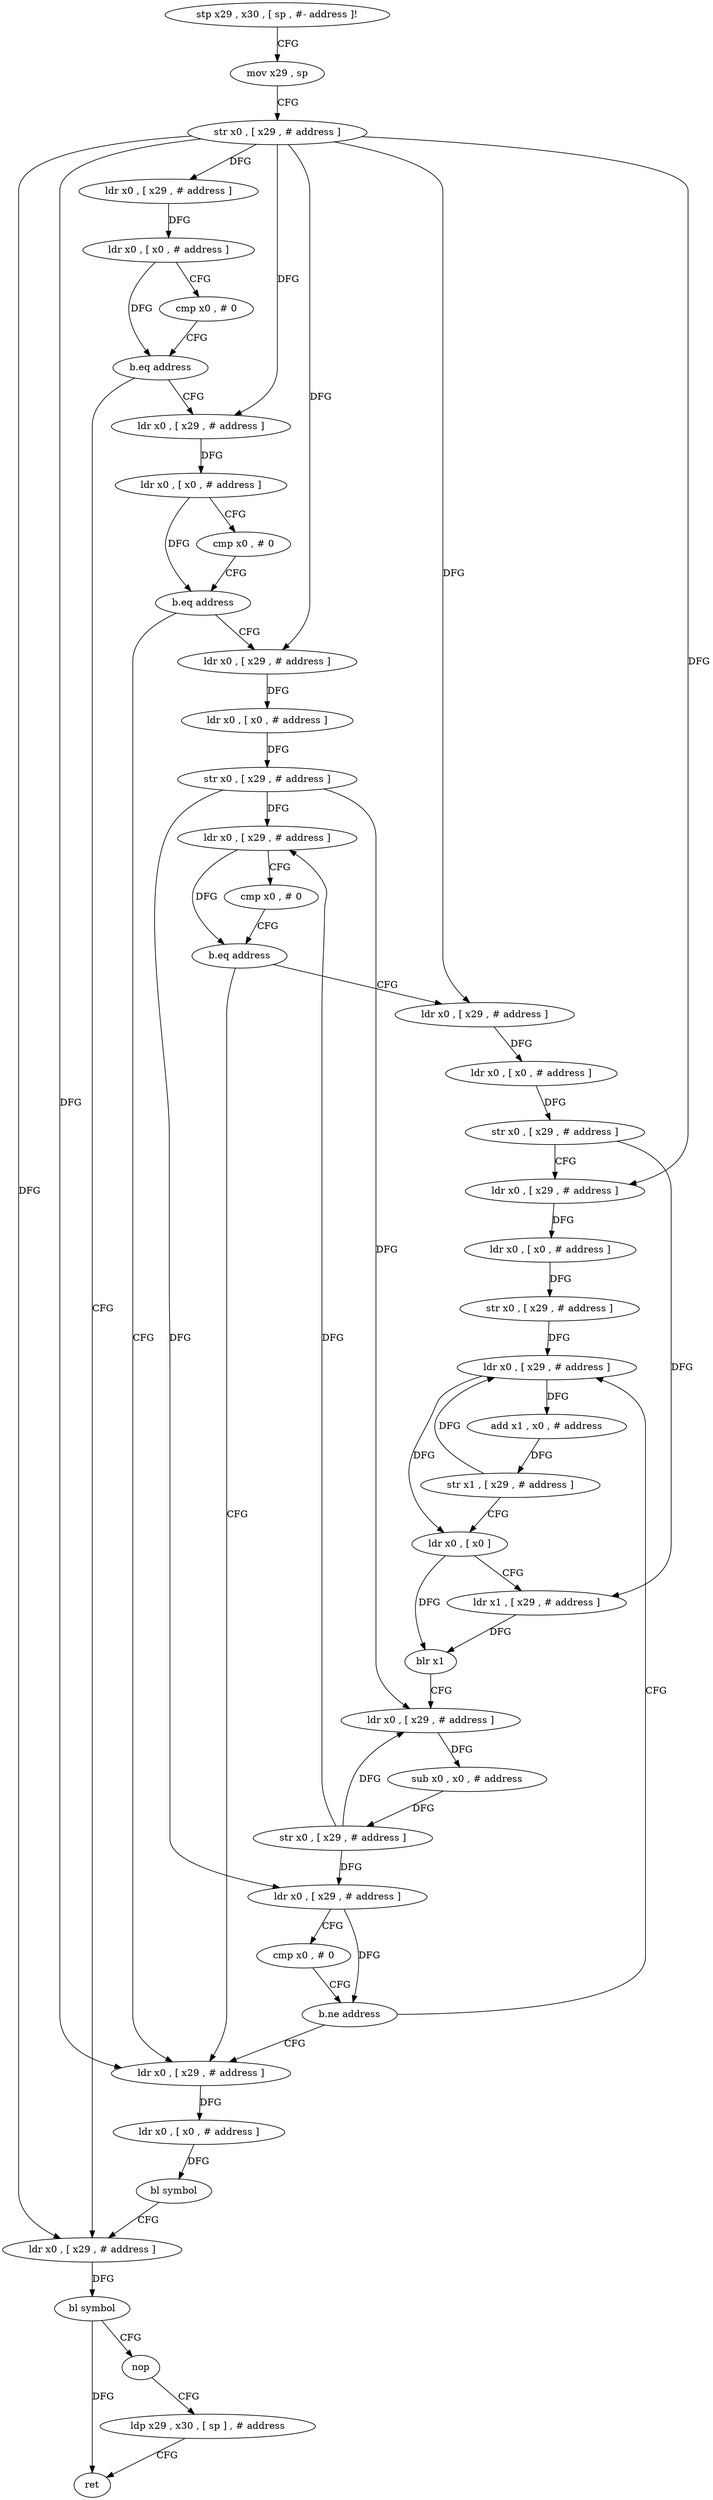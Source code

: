 digraph "func" {
"191448" [label = "stp x29 , x30 , [ sp , #- address ]!" ]
"191452" [label = "mov x29 , sp" ]
"191456" [label = "str x0 , [ x29 , # address ]" ]
"191460" [label = "ldr x0 , [ x29 , # address ]" ]
"191464" [label = "ldr x0 , [ x0 , # address ]" ]
"191468" [label = "cmp x0 , # 0" ]
"191472" [label = "b.eq address" ]
"191600" [label = "ldr x0 , [ x29 , # address ]" ]
"191476" [label = "ldr x0 , [ x29 , # address ]" ]
"191604" [label = "bl symbol" ]
"191608" [label = "nop" ]
"191612" [label = "ldp x29 , x30 , [ sp ] , # address" ]
"191616" [label = "ret" ]
"191480" [label = "ldr x0 , [ x0 , # address ]" ]
"191484" [label = "cmp x0 , # 0" ]
"191488" [label = "b.eq address" ]
"191588" [label = "ldr x0 , [ x29 , # address ]" ]
"191492" [label = "ldr x0 , [ x29 , # address ]" ]
"191592" [label = "ldr x0 , [ x0 , # address ]" ]
"191596" [label = "bl symbol" ]
"191496" [label = "ldr x0 , [ x0 , # address ]" ]
"191500" [label = "str x0 , [ x29 , # address ]" ]
"191504" [label = "ldr x0 , [ x29 , # address ]" ]
"191508" [label = "cmp x0 , # 0" ]
"191512" [label = "b.eq address" ]
"191516" [label = "ldr x0 , [ x29 , # address ]" ]
"191520" [label = "ldr x0 , [ x0 , # address ]" ]
"191524" [label = "str x0 , [ x29 , # address ]" ]
"191528" [label = "ldr x0 , [ x29 , # address ]" ]
"191532" [label = "ldr x0 , [ x0 , # address ]" ]
"191536" [label = "str x0 , [ x29 , # address ]" ]
"191540" [label = "ldr x0 , [ x29 , # address ]" ]
"191544" [label = "add x1 , x0 , # address" ]
"191548" [label = "str x1 , [ x29 , # address ]" ]
"191552" [label = "ldr x0 , [ x0 ]" ]
"191556" [label = "ldr x1 , [ x29 , # address ]" ]
"191560" [label = "blr x1" ]
"191564" [label = "ldr x0 , [ x29 , # address ]" ]
"191568" [label = "sub x0 , x0 , # address" ]
"191572" [label = "str x0 , [ x29 , # address ]" ]
"191576" [label = "ldr x0 , [ x29 , # address ]" ]
"191580" [label = "cmp x0 , # 0" ]
"191584" [label = "b.ne address" ]
"191448" -> "191452" [ label = "CFG" ]
"191452" -> "191456" [ label = "CFG" ]
"191456" -> "191460" [ label = "DFG" ]
"191456" -> "191600" [ label = "DFG" ]
"191456" -> "191476" [ label = "DFG" ]
"191456" -> "191588" [ label = "DFG" ]
"191456" -> "191492" [ label = "DFG" ]
"191456" -> "191516" [ label = "DFG" ]
"191456" -> "191528" [ label = "DFG" ]
"191460" -> "191464" [ label = "DFG" ]
"191464" -> "191468" [ label = "CFG" ]
"191464" -> "191472" [ label = "DFG" ]
"191468" -> "191472" [ label = "CFG" ]
"191472" -> "191600" [ label = "CFG" ]
"191472" -> "191476" [ label = "CFG" ]
"191600" -> "191604" [ label = "DFG" ]
"191476" -> "191480" [ label = "DFG" ]
"191604" -> "191608" [ label = "CFG" ]
"191604" -> "191616" [ label = "DFG" ]
"191608" -> "191612" [ label = "CFG" ]
"191612" -> "191616" [ label = "CFG" ]
"191480" -> "191484" [ label = "CFG" ]
"191480" -> "191488" [ label = "DFG" ]
"191484" -> "191488" [ label = "CFG" ]
"191488" -> "191588" [ label = "CFG" ]
"191488" -> "191492" [ label = "CFG" ]
"191588" -> "191592" [ label = "DFG" ]
"191492" -> "191496" [ label = "DFG" ]
"191592" -> "191596" [ label = "DFG" ]
"191596" -> "191600" [ label = "CFG" ]
"191496" -> "191500" [ label = "DFG" ]
"191500" -> "191504" [ label = "DFG" ]
"191500" -> "191564" [ label = "DFG" ]
"191500" -> "191576" [ label = "DFG" ]
"191504" -> "191508" [ label = "CFG" ]
"191504" -> "191512" [ label = "DFG" ]
"191508" -> "191512" [ label = "CFG" ]
"191512" -> "191588" [ label = "CFG" ]
"191512" -> "191516" [ label = "CFG" ]
"191516" -> "191520" [ label = "DFG" ]
"191520" -> "191524" [ label = "DFG" ]
"191524" -> "191528" [ label = "CFG" ]
"191524" -> "191556" [ label = "DFG" ]
"191528" -> "191532" [ label = "DFG" ]
"191532" -> "191536" [ label = "DFG" ]
"191536" -> "191540" [ label = "DFG" ]
"191540" -> "191544" [ label = "DFG" ]
"191540" -> "191552" [ label = "DFG" ]
"191544" -> "191548" [ label = "DFG" ]
"191548" -> "191552" [ label = "CFG" ]
"191548" -> "191540" [ label = "DFG" ]
"191552" -> "191556" [ label = "CFG" ]
"191552" -> "191560" [ label = "DFG" ]
"191556" -> "191560" [ label = "DFG" ]
"191560" -> "191564" [ label = "CFG" ]
"191564" -> "191568" [ label = "DFG" ]
"191568" -> "191572" [ label = "DFG" ]
"191572" -> "191576" [ label = "DFG" ]
"191572" -> "191504" [ label = "DFG" ]
"191572" -> "191564" [ label = "DFG" ]
"191576" -> "191580" [ label = "CFG" ]
"191576" -> "191584" [ label = "DFG" ]
"191580" -> "191584" [ label = "CFG" ]
"191584" -> "191540" [ label = "CFG" ]
"191584" -> "191588" [ label = "CFG" ]
}
